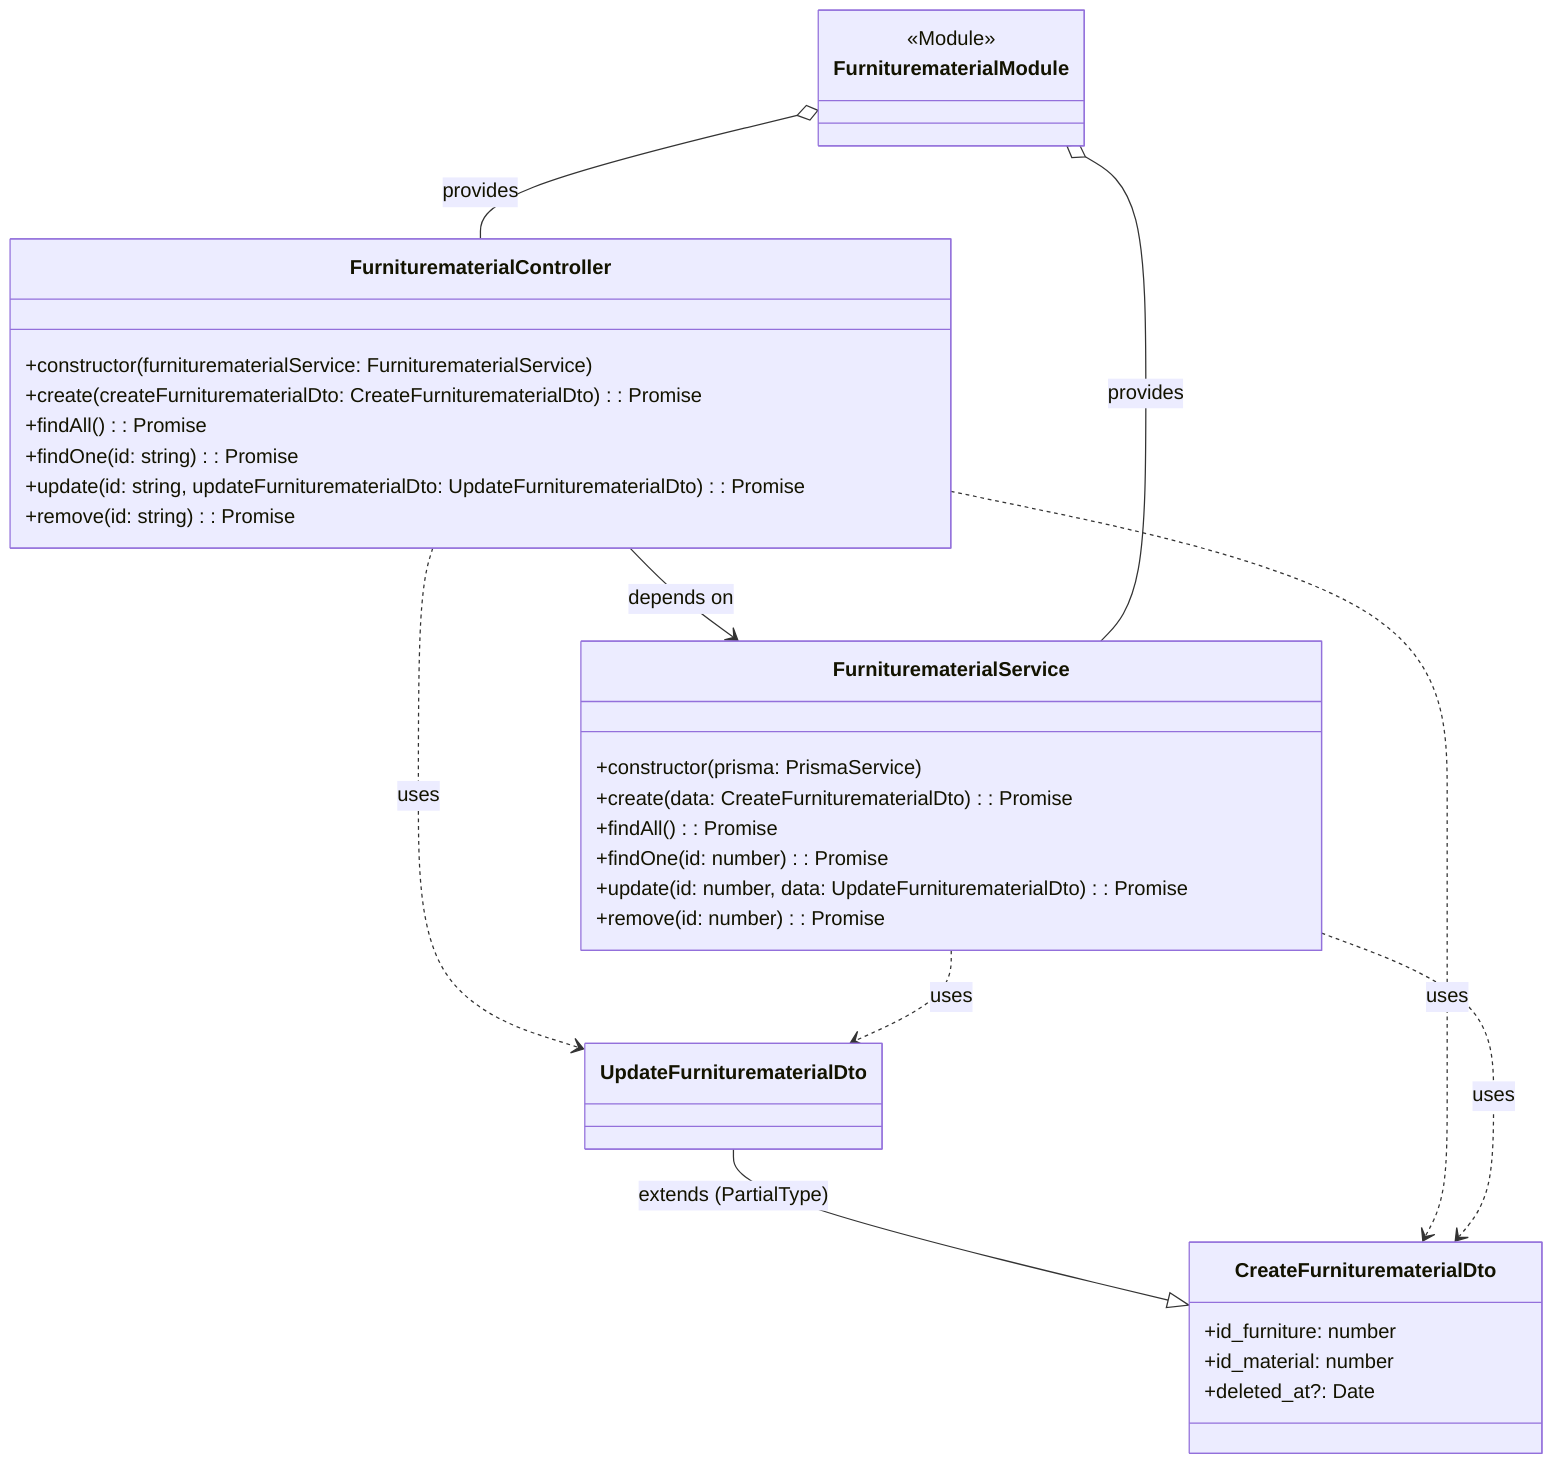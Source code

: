 %% src\furniturematerial\furniturematerial.diagram.mmd

classDiagram
    %% DTOs
    class CreateFurniturematerialDto {
        +id_furniture: number
        +id_material: number
        +deleted_at?: Date
    }
    class UpdateFurniturematerialDto
    UpdateFurniturematerialDto --|> CreateFurniturematerialDto : extends (PartialType)

    %% Service
    class FurniturematerialService {
        +constructor(prisma: PrismaService)
        +create(data: CreateFurniturematerialDto): Promise<FurnitureMaterial>
        +findAll(): Promise<FurnitureMaterial[]>
        +findOne(id: number): Promise<FurnitureMaterial>
        +update(id: number, data: UpdateFurniturematerialDto): Promise<FurnitureMaterial>
        +remove(id: number): Promise<FurnitureMaterial>
    }

    %% Controller
    class FurniturematerialController {
        +constructor(furniturematerialService: FurniturematerialService)
        +create(createFurniturematerialDto: CreateFurniturematerialDto): Promise<FurnitureMaterial>
        +findAll(): Promise<FurnitureMaterial[]>
        +findOne(id: string): Promise<FurnitureMaterial>
        +update(id: string, updateFurniturematerialDto: UpdateFurniturematerialDto): Promise<FurnitureMaterial>
        +remove(id: string): Promise<FurnitureMaterial>
    }

    %% Module
    class FurniturematerialModule {
        <<Module>>
    }

    %% Relationships
    FurniturematerialController --> FurniturematerialService : depends on
    FurniturematerialController ..> CreateFurniturematerialDto : uses
    FurniturematerialController ..> UpdateFurniturematerialDto : uses
    FurniturematerialService ..> CreateFurniturematerialDto : uses
    FurniturematerialService ..> UpdateFurniturematerialDto : uses
    FurniturematerialModule o-- FurniturematerialController : provides
    FurniturematerialModule o-- FurniturematerialService : provides